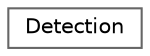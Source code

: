 digraph "Graphical Class Hierarchy"
{
 // LATEX_PDF_SIZE
  bgcolor="transparent";
  edge [fontname=Helvetica,fontsize=10,labelfontname=Helvetica,labelfontsize=10];
  node [fontname=Helvetica,fontsize=10,shape=box,height=0.2,width=0.4];
  rankdir="LR";
  Node0 [id="Node000000",label="Detection",height=0.2,width=0.4,color="grey40", fillcolor="white", style="filled",URL="$structDetection.html",tooltip="Estrutura para armazenar uma detecção (bounding box, confiança e classe)."];
}
